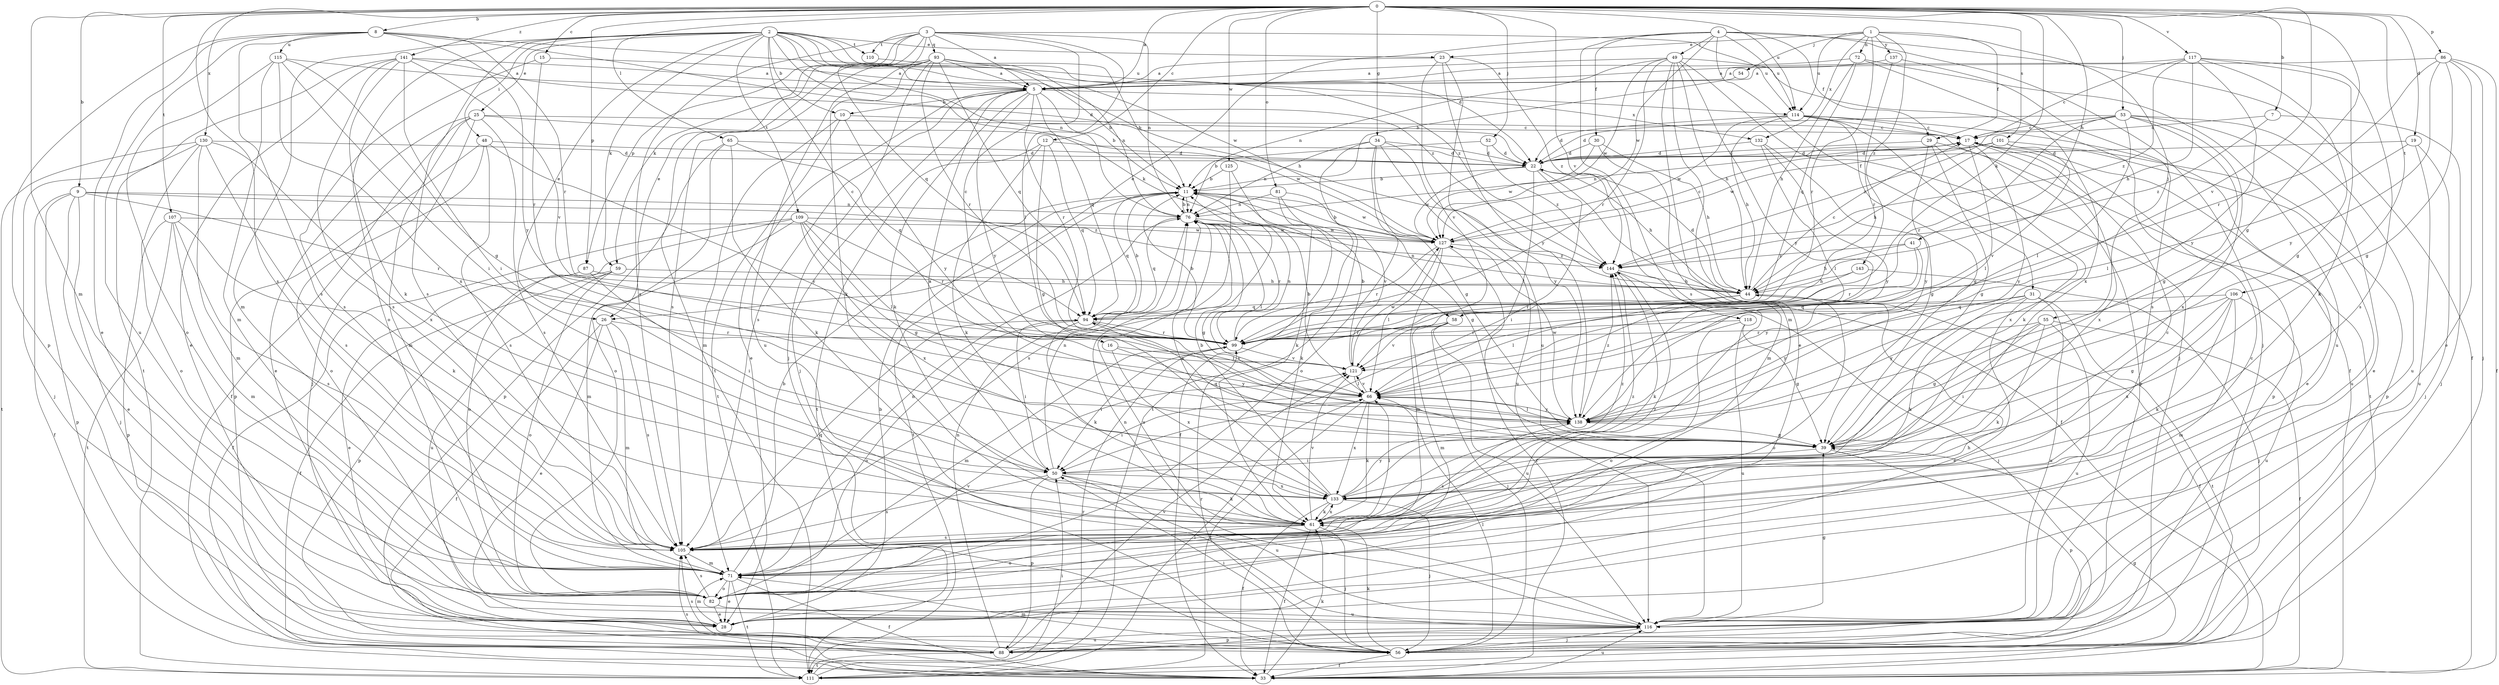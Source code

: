 strict digraph  {
0;
1;
2;
3;
4;
5;
7;
8;
9;
10;
11;
12;
15;
16;
17;
19;
22;
23;
25;
26;
28;
29;
30;
31;
33;
34;
39;
41;
44;
48;
49;
50;
52;
53;
54;
55;
56;
58;
59;
61;
65;
66;
71;
72;
76;
81;
82;
86;
87;
88;
93;
94;
99;
101;
105;
106;
107;
109;
110;
111;
114;
115;
116;
117;
118;
121;
125;
127;
130;
132;
133;
137;
138;
141;
143;
144;
0 -> 5  [label=a];
0 -> 7  [label=b];
0 -> 8  [label=b];
0 -> 9  [label=b];
0 -> 12  [label=c];
0 -> 15  [label=c];
0 -> 19  [label=d];
0 -> 34  [label=g];
0 -> 39  [label=g];
0 -> 41  [label=h];
0 -> 52  [label=j];
0 -> 53  [label=j];
0 -> 58  [label=k];
0 -> 65  [label=l];
0 -> 71  [label=m];
0 -> 81  [label=o];
0 -> 86  [label=p];
0 -> 87  [label=p];
0 -> 101  [label=s];
0 -> 105  [label=s];
0 -> 106  [label=t];
0 -> 107  [label=t];
0 -> 114  [label=u];
0 -> 117  [label=v];
0 -> 118  [label=v];
0 -> 121  [label=v];
0 -> 125  [label=w];
0 -> 130  [label=x];
0 -> 141  [label=z];
1 -> 23  [label=e];
1 -> 29  [label=f];
1 -> 54  [label=j];
1 -> 55  [label=j];
1 -> 72  [label=n];
1 -> 99  [label=r];
1 -> 114  [label=u];
1 -> 132  [label=x];
1 -> 137  [label=y];
1 -> 143  [label=z];
2 -> 10  [label=b];
2 -> 16  [label=c];
2 -> 22  [label=d];
2 -> 23  [label=e];
2 -> 25  [label=e];
2 -> 26  [label=e];
2 -> 44  [label=h];
2 -> 48  [label=i];
2 -> 58  [label=k];
2 -> 59  [label=k];
2 -> 71  [label=m];
2 -> 76  [label=n];
2 -> 82  [label=o];
2 -> 105  [label=s];
2 -> 109  [label=t];
2 -> 110  [label=t];
2 -> 127  [label=w];
2 -> 144  [label=z];
3 -> 5  [label=a];
3 -> 16  [label=c];
3 -> 26  [label=e];
3 -> 59  [label=k];
3 -> 66  [label=l];
3 -> 76  [label=n];
3 -> 87  [label=p];
3 -> 93  [label=q];
3 -> 94  [label=q];
3 -> 105  [label=s];
3 -> 110  [label=t];
3 -> 114  [label=u];
4 -> 26  [label=e];
4 -> 29  [label=f];
4 -> 30  [label=f];
4 -> 31  [label=f];
4 -> 33  [label=f];
4 -> 49  [label=i];
4 -> 56  [label=j];
4 -> 105  [label=s];
4 -> 114  [label=u];
4 -> 127  [label=w];
5 -> 10  [label=b];
5 -> 11  [label=b];
5 -> 28  [label=e];
5 -> 56  [label=j];
5 -> 61  [label=k];
5 -> 94  [label=q];
5 -> 99  [label=r];
5 -> 105  [label=s];
5 -> 132  [label=x];
5 -> 138  [label=y];
7 -> 17  [label=c];
7 -> 56  [label=j];
7 -> 144  [label=z];
8 -> 28  [label=e];
8 -> 88  [label=p];
8 -> 99  [label=r];
8 -> 105  [label=s];
8 -> 114  [label=u];
8 -> 115  [label=u];
8 -> 116  [label=u];
8 -> 138  [label=y];
8 -> 144  [label=z];
9 -> 28  [label=e];
9 -> 33  [label=f];
9 -> 56  [label=j];
9 -> 76  [label=n];
9 -> 88  [label=p];
9 -> 99  [label=r];
9 -> 144  [label=z];
10 -> 17  [label=c];
10 -> 71  [label=m];
10 -> 111  [label=t];
10 -> 138  [label=y];
11 -> 76  [label=n];
11 -> 94  [label=q];
11 -> 111  [label=t];
11 -> 121  [label=v];
11 -> 127  [label=w];
12 -> 22  [label=d];
12 -> 39  [label=g];
12 -> 61  [label=k];
12 -> 94  [label=q];
12 -> 111  [label=t];
15 -> 5  [label=a];
15 -> 99  [label=r];
15 -> 105  [label=s];
16 -> 121  [label=v];
16 -> 133  [label=x];
16 -> 138  [label=y];
17 -> 22  [label=d];
17 -> 28  [label=e];
17 -> 66  [label=l];
17 -> 76  [label=n];
17 -> 133  [label=x];
17 -> 138  [label=y];
19 -> 22  [label=d];
19 -> 56  [label=j];
19 -> 66  [label=l];
19 -> 116  [label=u];
22 -> 11  [label=b];
22 -> 33  [label=f];
22 -> 44  [label=h];
22 -> 50  [label=i];
22 -> 66  [label=l];
22 -> 127  [label=w];
23 -> 5  [label=a];
23 -> 116  [label=u];
23 -> 121  [label=v];
23 -> 138  [label=y];
23 -> 144  [label=z];
25 -> 17  [label=c];
25 -> 28  [label=e];
25 -> 33  [label=f];
25 -> 56  [label=j];
25 -> 71  [label=m];
25 -> 105  [label=s];
25 -> 127  [label=w];
26 -> 28  [label=e];
26 -> 33  [label=f];
26 -> 71  [label=m];
26 -> 99  [label=r];
26 -> 105  [label=s];
28 -> 11  [label=b];
28 -> 71  [label=m];
29 -> 22  [label=d];
29 -> 39  [label=g];
29 -> 88  [label=p];
29 -> 133  [label=x];
29 -> 138  [label=y];
30 -> 22  [label=d];
30 -> 44  [label=h];
30 -> 71  [label=m];
30 -> 127  [label=w];
31 -> 28  [label=e];
31 -> 61  [label=k];
31 -> 94  [label=q];
31 -> 111  [label=t];
31 -> 116  [label=u];
31 -> 138  [label=y];
33 -> 39  [label=g];
33 -> 61  [label=k];
33 -> 105  [label=s];
33 -> 116  [label=u];
34 -> 22  [label=d];
34 -> 39  [label=g];
34 -> 76  [label=n];
34 -> 82  [label=o];
34 -> 111  [label=t];
34 -> 116  [label=u];
34 -> 138  [label=y];
39 -> 50  [label=i];
39 -> 88  [label=p];
39 -> 94  [label=q];
41 -> 44  [label=h];
41 -> 99  [label=r];
41 -> 138  [label=y];
41 -> 144  [label=z];
44 -> 17  [label=c];
44 -> 22  [label=d];
44 -> 33  [label=f];
44 -> 66  [label=l];
44 -> 76  [label=n];
44 -> 82  [label=o];
44 -> 94  [label=q];
48 -> 22  [label=d];
48 -> 82  [label=o];
48 -> 88  [label=p];
48 -> 105  [label=s];
48 -> 138  [label=y];
49 -> 5  [label=a];
49 -> 28  [label=e];
49 -> 33  [label=f];
49 -> 44  [label=h];
49 -> 56  [label=j];
49 -> 71  [label=m];
49 -> 76  [label=n];
49 -> 99  [label=r];
49 -> 127  [label=w];
49 -> 138  [label=y];
50 -> 5  [label=a];
50 -> 61  [label=k];
50 -> 76  [label=n];
50 -> 88  [label=p];
50 -> 105  [label=s];
50 -> 116  [label=u];
50 -> 133  [label=x];
52 -> 11  [label=b];
52 -> 22  [label=d];
52 -> 144  [label=z];
53 -> 17  [label=c];
53 -> 22  [label=d];
53 -> 28  [label=e];
53 -> 39  [label=g];
53 -> 66  [label=l];
53 -> 99  [label=r];
53 -> 116  [label=u];
53 -> 133  [label=x];
53 -> 144  [label=z];
54 -> 11  [label=b];
55 -> 33  [label=f];
55 -> 39  [label=g];
55 -> 50  [label=i];
55 -> 61  [label=k];
55 -> 99  [label=r];
55 -> 116  [label=u];
56 -> 33  [label=f];
56 -> 50  [label=i];
56 -> 61  [label=k];
56 -> 66  [label=l];
56 -> 71  [label=m];
56 -> 99  [label=r];
58 -> 56  [label=j];
58 -> 71  [label=m];
58 -> 99  [label=r];
58 -> 116  [label=u];
58 -> 121  [label=v];
59 -> 33  [label=f];
59 -> 44  [label=h];
59 -> 82  [label=o];
59 -> 88  [label=p];
59 -> 116  [label=u];
61 -> 17  [label=c];
61 -> 33  [label=f];
61 -> 56  [label=j];
61 -> 66  [label=l];
61 -> 82  [label=o];
61 -> 105  [label=s];
61 -> 121  [label=v];
61 -> 133  [label=x];
61 -> 144  [label=z];
65 -> 22  [label=d];
65 -> 61  [label=k];
65 -> 82  [label=o];
65 -> 88  [label=p];
65 -> 94  [label=q];
66 -> 11  [label=b];
66 -> 50  [label=i];
66 -> 61  [label=k];
66 -> 111  [label=t];
66 -> 121  [label=v];
66 -> 133  [label=x];
66 -> 138  [label=y];
71 -> 11  [label=b];
71 -> 17  [label=c];
71 -> 28  [label=e];
71 -> 33  [label=f];
71 -> 76  [label=n];
71 -> 82  [label=o];
71 -> 111  [label=t];
72 -> 5  [label=a];
72 -> 44  [label=h];
72 -> 94  [label=q];
72 -> 116  [label=u];
72 -> 133  [label=x];
76 -> 11  [label=b];
76 -> 39  [label=g];
76 -> 66  [label=l];
76 -> 94  [label=q];
76 -> 99  [label=r];
76 -> 116  [label=u];
76 -> 127  [label=w];
81 -> 33  [label=f];
81 -> 39  [label=g];
81 -> 61  [label=k];
81 -> 76  [label=n];
82 -> 28  [label=e];
82 -> 44  [label=h];
82 -> 105  [label=s];
82 -> 116  [label=u];
82 -> 121  [label=v];
86 -> 5  [label=a];
86 -> 28  [label=e];
86 -> 33  [label=f];
86 -> 39  [label=g];
86 -> 56  [label=j];
86 -> 99  [label=r];
86 -> 138  [label=y];
87 -> 28  [label=e];
87 -> 44  [label=h];
87 -> 50  [label=i];
88 -> 76  [label=n];
88 -> 105  [label=s];
88 -> 111  [label=t];
88 -> 116  [label=u];
88 -> 121  [label=v];
93 -> 5  [label=a];
93 -> 11  [label=b];
93 -> 56  [label=j];
93 -> 61  [label=k];
93 -> 76  [label=n];
93 -> 94  [label=q];
93 -> 99  [label=r];
93 -> 105  [label=s];
93 -> 111  [label=t];
93 -> 116  [label=u];
94 -> 11  [label=b];
94 -> 50  [label=i];
94 -> 61  [label=k];
94 -> 66  [label=l];
94 -> 82  [label=o];
94 -> 99  [label=r];
99 -> 11  [label=b];
99 -> 50  [label=i];
99 -> 71  [label=m];
99 -> 76  [label=n];
99 -> 121  [label=v];
101 -> 22  [label=d];
101 -> 44  [label=h];
101 -> 88  [label=p];
101 -> 116  [label=u];
101 -> 121  [label=v];
101 -> 127  [label=w];
105 -> 71  [label=m];
105 -> 94  [label=q];
105 -> 144  [label=z];
106 -> 39  [label=g];
106 -> 61  [label=k];
106 -> 71  [label=m];
106 -> 94  [label=q];
106 -> 116  [label=u];
106 -> 133  [label=x];
106 -> 138  [label=y];
107 -> 61  [label=k];
107 -> 71  [label=m];
107 -> 88  [label=p];
107 -> 105  [label=s];
107 -> 111  [label=t];
107 -> 127  [label=w];
109 -> 33  [label=f];
109 -> 39  [label=g];
109 -> 66  [label=l];
109 -> 71  [label=m];
109 -> 82  [label=o];
109 -> 99  [label=r];
109 -> 127  [label=w];
109 -> 133  [label=x];
110 -> 11  [label=b];
111 -> 50  [label=i];
111 -> 66  [label=l];
111 -> 99  [label=r];
114 -> 17  [label=c];
114 -> 22  [label=d];
114 -> 39  [label=g];
114 -> 44  [label=h];
114 -> 61  [label=k];
114 -> 88  [label=p];
114 -> 111  [label=t];
114 -> 127  [label=w];
115 -> 5  [label=a];
115 -> 39  [label=g];
115 -> 50  [label=i];
115 -> 71  [label=m];
115 -> 82  [label=o];
115 -> 133  [label=x];
116 -> 39  [label=g];
116 -> 56  [label=j];
116 -> 76  [label=n];
116 -> 88  [label=p];
117 -> 5  [label=a];
117 -> 17  [label=c];
117 -> 39  [label=g];
117 -> 44  [label=h];
117 -> 61  [label=k];
117 -> 105  [label=s];
117 -> 138  [label=y];
117 -> 144  [label=z];
118 -> 39  [label=g];
118 -> 82  [label=o];
118 -> 99  [label=r];
118 -> 116  [label=u];
121 -> 11  [label=b];
121 -> 66  [label=l];
121 -> 127  [label=w];
125 -> 11  [label=b];
125 -> 61  [label=k];
125 -> 105  [label=s];
127 -> 11  [label=b];
127 -> 17  [label=c];
127 -> 33  [label=f];
127 -> 66  [label=l];
127 -> 71  [label=m];
127 -> 99  [label=r];
127 -> 144  [label=z];
130 -> 22  [label=d];
130 -> 56  [label=j];
130 -> 71  [label=m];
130 -> 82  [label=o];
130 -> 105  [label=s];
130 -> 111  [label=t];
130 -> 133  [label=x];
132 -> 22  [label=d];
132 -> 39  [label=g];
132 -> 66  [label=l];
132 -> 138  [label=y];
133 -> 11  [label=b];
133 -> 33  [label=f];
133 -> 56  [label=j];
133 -> 61  [label=k];
133 -> 76  [label=n];
133 -> 138  [label=y];
133 -> 144  [label=z];
137 -> 5  [label=a];
137 -> 99  [label=r];
137 -> 105  [label=s];
138 -> 39  [label=g];
138 -> 66  [label=l];
138 -> 105  [label=s];
138 -> 127  [label=w];
138 -> 144  [label=z];
141 -> 5  [label=a];
141 -> 22  [label=d];
141 -> 28  [label=e];
141 -> 50  [label=i];
141 -> 61  [label=k];
141 -> 105  [label=s];
141 -> 111  [label=t];
141 -> 121  [label=v];
143 -> 44  [label=h];
143 -> 56  [label=j];
143 -> 99  [label=r];
144 -> 44  [label=h];
144 -> 56  [label=j];
144 -> 61  [label=k];
}
